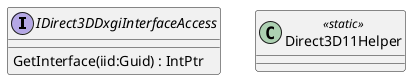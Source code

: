 @startuml
interface IDirect3DDxgiInterfaceAccess {
    GetInterface(iid:Guid) : IntPtr
}
class Direct3D11Helper <<static>> {
}
@enduml
